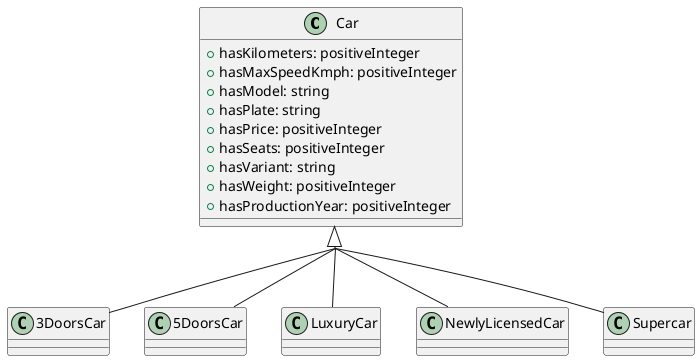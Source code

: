 @startuml
skinparam groupInheritance 2

class Car {
    + hasKilometers: positiveInteger
    + hasMaxSpeedKmph: positiveInteger
    + hasModel: string
    + hasPlate: string
    + hasPrice: positiveInteger
    + hasSeats: positiveInteger
    + hasVariant: string
    + hasWeight: positiveInteger
    + hasProductionYear: positiveInteger
}

class 3DoorsCar
class 5DoorsCar
class LuxuryCar
class NewlyLicensedCar
class Supercar

Car <|-- 3DoorsCar
Car <|-- 5DoorsCar
Car <|-- LuxuryCar
Car <|-- NewlyLicensedCar
Car <|-- Supercar

@enduml